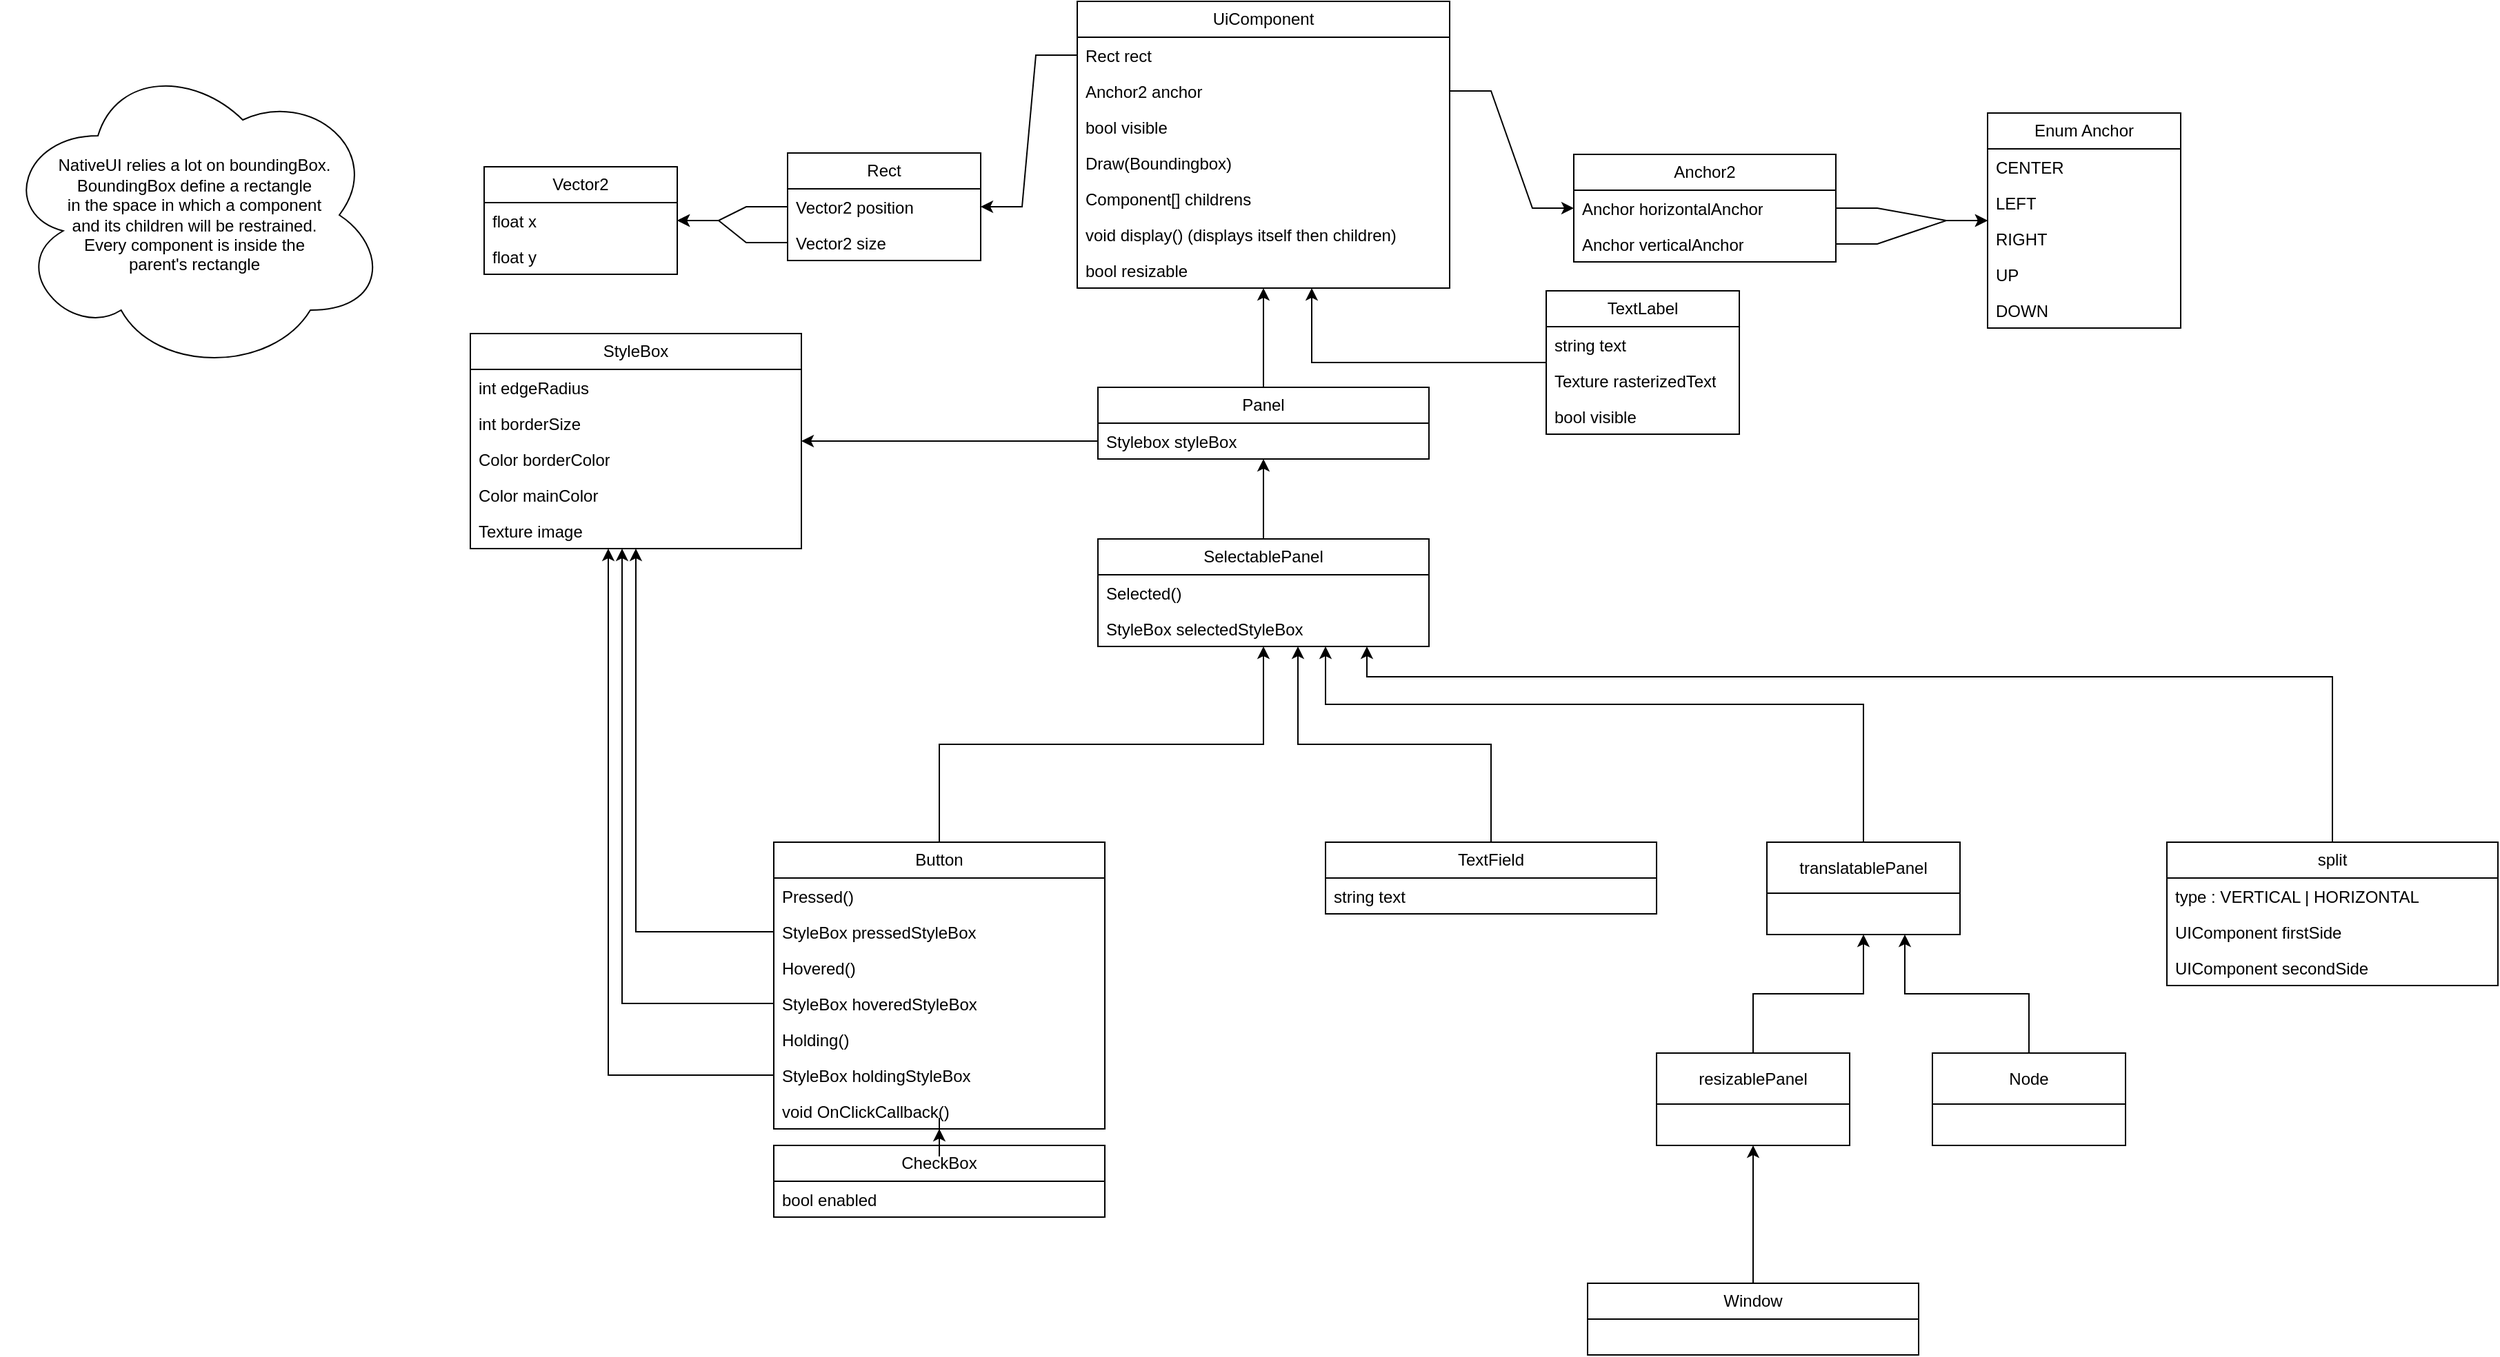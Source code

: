 <mxfile>
    <diagram name="Page-1" id="61QQNYsOokvxHtRcwMJi">
        <mxGraphModel dx="1634" dy="455" grid="1" gridSize="10" guides="1" tooltips="1" connect="1" arrows="1" fold="1" page="1" pageScale="1" pageWidth="850" pageHeight="1100" math="0" shadow="0">
            <root>
                <mxCell id="0"/>
                <mxCell id="1" parent="0"/>
                <mxCell id="XoRHC_QbsA-2lky1hKC4-15" value="UiComponent" style="swimlane;fontStyle=0;childLayout=stackLayout;horizontal=1;startSize=26;fillColor=none;horizontalStack=0;resizeParent=1;resizeParentMax=0;resizeLast=0;collapsible=1;marginBottom=0;whiteSpace=wrap;html=1;" parent="1" vertex="1">
                    <mxGeometry x="160" y="340" width="270" height="208" as="geometry">
                        <mxRectangle x="240" y="480" width="110" height="30" as="alternateBounds"/>
                    </mxGeometry>
                </mxCell>
                <mxCell id="XoRHC_QbsA-2lky1hKC4-16" value="Rect rect" style="text;strokeColor=none;fillColor=none;align=left;verticalAlign=top;spacingLeft=4;spacingRight=4;overflow=hidden;rotatable=0;points=[[0,0.5],[1,0.5]];portConstraint=eastwest;whiteSpace=wrap;html=1;" parent="XoRHC_QbsA-2lky1hKC4-15" vertex="1">
                    <mxGeometry y="26" width="270" height="26" as="geometry"/>
                </mxCell>
                <mxCell id="XoRHC_QbsA-2lky1hKC4-58" value="Anchor2 anchor" style="text;strokeColor=none;fillColor=none;align=left;verticalAlign=top;spacingLeft=4;spacingRight=4;overflow=hidden;rotatable=0;points=[[0,0.5],[1,0.5]];portConstraint=eastwest;whiteSpace=wrap;html=1;" parent="XoRHC_QbsA-2lky1hKC4-15" vertex="1">
                    <mxGeometry y="52" width="270" height="26" as="geometry"/>
                </mxCell>
                <mxCell id="XoRHC_QbsA-2lky1hKC4-107" value="bool visible" style="text;strokeColor=none;fillColor=none;align=left;verticalAlign=top;spacingLeft=4;spacingRight=4;overflow=hidden;rotatable=0;points=[[0,0.5],[1,0.5]];portConstraint=eastwest;whiteSpace=wrap;html=1;" parent="XoRHC_QbsA-2lky1hKC4-15" vertex="1">
                    <mxGeometry y="78" width="270" height="26" as="geometry"/>
                </mxCell>
                <mxCell id="XoRHC_QbsA-2lky1hKC4-167" value="Draw(Boundingbox)" style="text;strokeColor=none;fillColor=none;align=left;verticalAlign=top;spacingLeft=4;spacingRight=4;overflow=hidden;rotatable=0;points=[[0,0.5],[1,0.5]];portConstraint=eastwest;whiteSpace=wrap;html=1;" parent="XoRHC_QbsA-2lky1hKC4-15" vertex="1">
                    <mxGeometry y="104" width="270" height="26" as="geometry"/>
                </mxCell>
                <mxCell id="Bb4IU9_xLz3iMsSqxkmi-11" value="Component&lt;span style=&quot;background-color: transparent; color: light-dark(rgb(0, 0, 0), rgb(255, 255, 255));&quot;&gt;[] childrens&lt;/span&gt;" style="text;strokeColor=none;fillColor=none;align=left;verticalAlign=top;spacingLeft=4;spacingRight=4;overflow=hidden;rotatable=0;points=[[0,0.5],[1,0.5]];portConstraint=eastwest;whiteSpace=wrap;html=1;" parent="XoRHC_QbsA-2lky1hKC4-15" vertex="1">
                    <mxGeometry y="130" width="270" height="26" as="geometry"/>
                </mxCell>
                <mxCell id="Bb4IU9_xLz3iMsSqxkmi-10" value="void display() (displays itself then children)" style="text;strokeColor=none;fillColor=none;align=left;verticalAlign=top;spacingLeft=4;spacingRight=4;overflow=hidden;rotatable=0;points=[[0,0.5],[1,0.5]];portConstraint=eastwest;whiteSpace=wrap;html=1;" parent="XoRHC_QbsA-2lky1hKC4-15" vertex="1">
                    <mxGeometry y="156" width="270" height="26" as="geometry"/>
                </mxCell>
                <mxCell id="mE4-6PGoF6IPBuEBk4CF-1" value="bool&amp;nbsp;&lt;span style=&quot;background-color: transparent; color: light-dark(rgb(0, 0, 0), rgb(255, 255, 255));&quot;&gt;resizable&lt;/span&gt;" style="text;strokeColor=none;fillColor=none;align=left;verticalAlign=top;spacingLeft=4;spacingRight=4;overflow=hidden;rotatable=0;points=[[0,0.5],[1,0.5]];portConstraint=eastwest;whiteSpace=wrap;html=1;" parent="XoRHC_QbsA-2lky1hKC4-15" vertex="1">
                    <mxGeometry y="182" width="270" height="26" as="geometry"/>
                </mxCell>
                <mxCell id="XoRHC_QbsA-2lky1hKC4-19" value="R&lt;span style=&quot;background-color: transparent; color: light-dark(rgb(0, 0, 0), rgb(255, 255, 255));&quot;&gt;ect&lt;/span&gt;" style="swimlane;fontStyle=0;childLayout=stackLayout;horizontal=1;startSize=26;fillColor=none;horizontalStack=0;resizeParent=1;resizeParentMax=0;resizeLast=0;collapsible=1;marginBottom=0;whiteSpace=wrap;html=1;strokeColor=default;" parent="1" vertex="1">
                    <mxGeometry x="-50" y="450" width="140" height="78" as="geometry"/>
                </mxCell>
                <mxCell id="XoRHC_QbsA-2lky1hKC4-20" value="Vector2 position" style="text;strokeColor=none;fillColor=none;align=left;verticalAlign=top;spacingLeft=4;spacingRight=4;overflow=hidden;rotatable=0;points=[[0,0.5],[1,0.5]];portConstraint=eastwest;whiteSpace=wrap;html=1;" parent="XoRHC_QbsA-2lky1hKC4-19" vertex="1">
                    <mxGeometry y="26" width="140" height="26" as="geometry"/>
                </mxCell>
                <mxCell id="XoRHC_QbsA-2lky1hKC4-21" value="Vector2 size" style="text;strokeColor=none;fillColor=none;align=left;verticalAlign=top;spacingLeft=4;spacingRight=4;overflow=hidden;rotatable=0;points=[[0,0.5],[1,0.5]];portConstraint=eastwest;whiteSpace=wrap;html=1;" parent="XoRHC_QbsA-2lky1hKC4-19" vertex="1">
                    <mxGeometry y="52" width="140" height="26" as="geometry"/>
                </mxCell>
                <mxCell id="XoRHC_QbsA-2lky1hKC4-26" style="edgeStyle=entityRelationEdgeStyle;rounded=0;orthogonalLoop=1;jettySize=auto;html=1;entryX=1;entryY=0.5;entryDx=0;entryDy=0;" parent="1" source="XoRHC_QbsA-2lky1hKC4-16" target="XoRHC_QbsA-2lky1hKC4-20" edge="1">
                    <mxGeometry relative="1" as="geometry"/>
                </mxCell>
                <mxCell id="XoRHC_QbsA-2lky1hKC4-27" value="Vector2" style="swimlane;fontStyle=0;childLayout=stackLayout;horizontal=1;startSize=26;fillColor=none;horizontalStack=0;resizeParent=1;resizeParentMax=0;resizeLast=0;collapsible=1;marginBottom=0;whiteSpace=wrap;html=1;" parent="1" vertex="1">
                    <mxGeometry x="-270" y="460" width="140" height="78" as="geometry"/>
                </mxCell>
                <mxCell id="XoRHC_QbsA-2lky1hKC4-28" value="float x" style="text;strokeColor=none;fillColor=none;align=left;verticalAlign=top;spacingLeft=4;spacingRight=4;overflow=hidden;rotatable=0;points=[[0,0.5],[1,0.5]];portConstraint=eastwest;whiteSpace=wrap;html=1;" parent="XoRHC_QbsA-2lky1hKC4-27" vertex="1">
                    <mxGeometry y="26" width="140" height="26" as="geometry"/>
                </mxCell>
                <mxCell id="XoRHC_QbsA-2lky1hKC4-29" value="float y" style="text;strokeColor=none;fillColor=none;align=left;verticalAlign=top;spacingLeft=4;spacingRight=4;overflow=hidden;rotatable=0;points=[[0,0.5],[1,0.5]];portConstraint=eastwest;whiteSpace=wrap;html=1;" parent="XoRHC_QbsA-2lky1hKC4-27" vertex="1">
                    <mxGeometry y="52" width="140" height="26" as="geometry"/>
                </mxCell>
                <mxCell id="XoRHC_QbsA-2lky1hKC4-43" value="Anchor2" style="swimlane;fontStyle=0;childLayout=stackLayout;horizontal=1;startSize=26;fillColor=none;horizontalStack=0;resizeParent=1;resizeParentMax=0;resizeLast=0;collapsible=1;marginBottom=0;whiteSpace=wrap;html=1;" parent="1" vertex="1">
                    <mxGeometry x="520" y="451" width="190" height="78" as="geometry"/>
                </mxCell>
                <mxCell id="XoRHC_QbsA-2lky1hKC4-44" value="Anchor horizontalAnchor" style="text;strokeColor=none;fillColor=none;align=left;verticalAlign=top;spacingLeft=4;spacingRight=4;overflow=hidden;rotatable=0;points=[[0,0.5],[1,0.5]];portConstraint=eastwest;whiteSpace=wrap;html=1;" parent="XoRHC_QbsA-2lky1hKC4-43" vertex="1">
                    <mxGeometry y="26" width="190" height="26" as="geometry"/>
                </mxCell>
                <mxCell id="XoRHC_QbsA-2lky1hKC4-45" value="Anchor verticalAnchor" style="text;strokeColor=none;fillColor=none;align=left;verticalAlign=top;spacingLeft=4;spacingRight=4;overflow=hidden;rotatable=0;points=[[0,0.5],[1,0.5]];portConstraint=eastwest;whiteSpace=wrap;html=1;" parent="XoRHC_QbsA-2lky1hKC4-43" vertex="1">
                    <mxGeometry y="52" width="190" height="26" as="geometry"/>
                </mxCell>
                <mxCell id="XoRHC_QbsA-2lky1hKC4-47" value="Enum Anchor" style="swimlane;fontStyle=0;childLayout=stackLayout;horizontal=1;startSize=26;fillColor=none;horizontalStack=0;resizeParent=1;resizeParentMax=0;resizeLast=0;collapsible=1;marginBottom=0;whiteSpace=wrap;html=1;" parent="1" vertex="1">
                    <mxGeometry x="820" y="421" width="140" height="156" as="geometry"/>
                </mxCell>
                <mxCell id="XoRHC_QbsA-2lky1hKC4-48" value="CENTER" style="text;strokeColor=none;fillColor=none;align=left;verticalAlign=top;spacingLeft=4;spacingRight=4;overflow=hidden;rotatable=0;points=[[0,0.5],[1,0.5]];portConstraint=eastwest;whiteSpace=wrap;html=1;" parent="XoRHC_QbsA-2lky1hKC4-47" vertex="1">
                    <mxGeometry y="26" width="140" height="26" as="geometry"/>
                </mxCell>
                <mxCell id="XoRHC_QbsA-2lky1hKC4-49" value="LEFT" style="text;strokeColor=none;fillColor=none;align=left;verticalAlign=top;spacingLeft=4;spacingRight=4;overflow=hidden;rotatable=0;points=[[0,0.5],[1,0.5]];portConstraint=eastwest;whiteSpace=wrap;html=1;" parent="XoRHC_QbsA-2lky1hKC4-47" vertex="1">
                    <mxGeometry y="52" width="140" height="26" as="geometry"/>
                </mxCell>
                <mxCell id="XoRHC_QbsA-2lky1hKC4-50" value="RIGHT" style="text;strokeColor=none;fillColor=none;align=left;verticalAlign=top;spacingLeft=4;spacingRight=4;overflow=hidden;rotatable=0;points=[[0,0.5],[1,0.5]];portConstraint=eastwest;whiteSpace=wrap;html=1;" parent="XoRHC_QbsA-2lky1hKC4-47" vertex="1">
                    <mxGeometry y="78" width="140" height="26" as="geometry"/>
                </mxCell>
                <mxCell id="XoRHC_QbsA-2lky1hKC4-52" value="UP" style="text;strokeColor=none;fillColor=none;align=left;verticalAlign=top;spacingLeft=4;spacingRight=4;overflow=hidden;rotatable=0;points=[[0,0.5],[1,0.5]];portConstraint=eastwest;whiteSpace=wrap;html=1;" parent="XoRHC_QbsA-2lky1hKC4-47" vertex="1">
                    <mxGeometry y="104" width="140" height="26" as="geometry"/>
                </mxCell>
                <mxCell id="XoRHC_QbsA-2lky1hKC4-51" value="DOWN" style="text;strokeColor=none;fillColor=none;align=left;verticalAlign=top;spacingLeft=4;spacingRight=4;overflow=hidden;rotatable=0;points=[[0,0.5],[1,0.5]];portConstraint=eastwest;whiteSpace=wrap;html=1;" parent="XoRHC_QbsA-2lky1hKC4-47" vertex="1">
                    <mxGeometry y="130" width="140" height="26" as="geometry"/>
                </mxCell>
                <mxCell id="XoRHC_QbsA-2lky1hKC4-54" style="edgeStyle=entityRelationEdgeStyle;rounded=0;orthogonalLoop=1;jettySize=auto;html=1;" parent="1" source="XoRHC_QbsA-2lky1hKC4-44" target="XoRHC_QbsA-2lky1hKC4-47" edge="1">
                    <mxGeometry relative="1" as="geometry"/>
                </mxCell>
                <mxCell id="XoRHC_QbsA-2lky1hKC4-55" style="edgeStyle=entityRelationEdgeStyle;rounded=0;orthogonalLoop=1;jettySize=auto;html=1;" parent="1" source="XoRHC_QbsA-2lky1hKC4-45" target="XoRHC_QbsA-2lky1hKC4-47" edge="1">
                    <mxGeometry relative="1" as="geometry"/>
                </mxCell>
                <mxCell id="XoRHC_QbsA-2lky1hKC4-56" style="edgeStyle=entityRelationEdgeStyle;rounded=0;orthogonalLoop=1;jettySize=auto;html=1;" parent="1" source="XoRHC_QbsA-2lky1hKC4-21" target="XoRHC_QbsA-2lky1hKC4-27" edge="1">
                    <mxGeometry relative="1" as="geometry"/>
                </mxCell>
                <mxCell id="XoRHC_QbsA-2lky1hKC4-57" style="edgeStyle=entityRelationEdgeStyle;rounded=0;orthogonalLoop=1;jettySize=auto;html=1;" parent="1" source="XoRHC_QbsA-2lky1hKC4-20" target="XoRHC_QbsA-2lky1hKC4-27" edge="1">
                    <mxGeometry relative="1" as="geometry"/>
                </mxCell>
                <mxCell id="XoRHC_QbsA-2lky1hKC4-59" style="edgeStyle=entityRelationEdgeStyle;rounded=0;orthogonalLoop=1;jettySize=auto;html=1;" parent="1" source="XoRHC_QbsA-2lky1hKC4-58" target="XoRHC_QbsA-2lky1hKC4-43" edge="1">
                    <mxGeometry relative="1" as="geometry"/>
                </mxCell>
                <mxCell id="XoRHC_QbsA-2lky1hKC4-91" value="" style="edgeStyle=orthogonalEdgeStyle;rounded=0;orthogonalLoop=1;jettySize=auto;html=1;" parent="1" source="XoRHC_QbsA-2lky1hKC4-89" target="XoRHC_QbsA-2lky1hKC4-15" edge="1">
                    <mxGeometry relative="1" as="geometry">
                        <mxPoint x="425" y="682" as="targetPoint"/>
                    </mxGeometry>
                </mxCell>
                <mxCell id="XoRHC_QbsA-2lky1hKC4-89" value="Panel" style="swimlane;fontStyle=0;childLayout=stackLayout;horizontal=1;startSize=26;fillColor=none;horizontalStack=0;resizeParent=1;resizeParentMax=0;resizeLast=0;collapsible=1;marginBottom=0;whiteSpace=wrap;html=1;" parent="1" vertex="1">
                    <mxGeometry x="175" y="620" width="240" height="52" as="geometry"/>
                </mxCell>
                <mxCell id="XoRHC_QbsA-2lky1hKC4-90" value="Stylebox styleBox" style="text;strokeColor=none;fillColor=none;align=left;verticalAlign=top;spacingLeft=4;spacingRight=4;overflow=hidden;rotatable=0;points=[[0,0.5],[1,0.5]];portConstraint=eastwest;whiteSpace=wrap;html=1;" parent="XoRHC_QbsA-2lky1hKC4-89" vertex="1">
                    <mxGeometry y="26" width="240" height="26" as="geometry"/>
                </mxCell>
                <mxCell id="XoRHC_QbsA-2lky1hKC4-96" value="StyleBox" style="swimlane;fontStyle=0;childLayout=stackLayout;horizontal=1;startSize=26;fillColor=none;horizontalStack=0;resizeParent=1;resizeParentMax=0;resizeLast=0;collapsible=1;marginBottom=0;whiteSpace=wrap;html=1;" parent="1" vertex="1">
                    <mxGeometry x="-280" y="581" width="240" height="156" as="geometry"/>
                </mxCell>
                <mxCell id="XoRHC_QbsA-2lky1hKC4-97" value="int edgeRadius" style="text;strokeColor=none;fillColor=none;align=left;verticalAlign=top;spacingLeft=4;spacingRight=4;overflow=hidden;rotatable=0;points=[[0,0.5],[1,0.5]];portConstraint=eastwest;whiteSpace=wrap;html=1;" parent="XoRHC_QbsA-2lky1hKC4-96" vertex="1">
                    <mxGeometry y="26" width="240" height="26" as="geometry"/>
                </mxCell>
                <mxCell id="XoRHC_QbsA-2lky1hKC4-122" value="int borderSize" style="text;strokeColor=none;fillColor=none;align=left;verticalAlign=top;spacingLeft=4;spacingRight=4;overflow=hidden;rotatable=0;points=[[0,0.5],[1,0.5]];portConstraint=eastwest;whiteSpace=wrap;html=1;" parent="XoRHC_QbsA-2lky1hKC4-96" vertex="1">
                    <mxGeometry y="52" width="240" height="26" as="geometry"/>
                </mxCell>
                <mxCell id="XoRHC_QbsA-2lky1hKC4-124" value="Color borderColor" style="text;strokeColor=none;fillColor=none;align=left;verticalAlign=top;spacingLeft=4;spacingRight=4;overflow=hidden;rotatable=0;points=[[0,0.5],[1,0.5]];portConstraint=eastwest;whiteSpace=wrap;html=1;" parent="XoRHC_QbsA-2lky1hKC4-96" vertex="1">
                    <mxGeometry y="78" width="240" height="26" as="geometry"/>
                </mxCell>
                <mxCell id="XoRHC_QbsA-2lky1hKC4-125" value="Color mainColor" style="text;strokeColor=none;fillColor=none;align=left;verticalAlign=top;spacingLeft=4;spacingRight=4;overflow=hidden;rotatable=0;points=[[0,0.5],[1,0.5]];portConstraint=eastwest;whiteSpace=wrap;html=1;" parent="XoRHC_QbsA-2lky1hKC4-96" vertex="1">
                    <mxGeometry y="104" width="240" height="26" as="geometry"/>
                </mxCell>
                <mxCell id="XoRHC_QbsA-2lky1hKC4-166" value="Texture image" style="text;strokeColor=none;fillColor=none;align=left;verticalAlign=top;spacingLeft=4;spacingRight=4;overflow=hidden;rotatable=0;points=[[0,0.5],[1,0.5]];portConstraint=eastwest;whiteSpace=wrap;html=1;" parent="XoRHC_QbsA-2lky1hKC4-96" vertex="1">
                    <mxGeometry y="130" width="240" height="26" as="geometry"/>
                </mxCell>
                <mxCell id="XoRHC_QbsA-2lky1hKC4-137" value="" style="edgeStyle=orthogonalEdgeStyle;rounded=0;orthogonalLoop=1;jettySize=auto;html=1;" parent="1" source="XoRHC_QbsA-2lky1hKC4-130" target="XoRHC_QbsA-2lky1hKC4-99" edge="1">
                    <mxGeometry relative="1" as="geometry"/>
                </mxCell>
                <mxCell id="XoRHC_QbsA-2lky1hKC4-148" value="" style="edgeStyle=orthogonalEdgeStyle;rounded=0;orthogonalLoop=1;jettySize=auto;html=1;" parent="1" source="XoRHC_QbsA-2lky1hKC4-99" target="XoRHC_QbsA-2lky1hKC4-141" edge="1">
                    <mxGeometry relative="1" as="geometry"/>
                </mxCell>
                <mxCell id="XoRHC_QbsA-2lky1hKC4-99" value="Button" style="swimlane;fontStyle=0;childLayout=stackLayout;horizontal=1;startSize=26;fillColor=none;horizontalStack=0;resizeParent=1;resizeParentMax=0;resizeLast=0;collapsible=1;marginBottom=0;whiteSpace=wrap;html=1;" parent="1" vertex="1">
                    <mxGeometry x="-60" y="950" width="240" height="208" as="geometry"/>
                </mxCell>
                <mxCell id="XoRHC_QbsA-2lky1hKC4-100" value="Pressed()" style="text;strokeColor=none;fillColor=none;align=left;verticalAlign=top;spacingLeft=4;spacingRight=4;overflow=hidden;rotatable=0;points=[[0,0.5],[1,0.5]];portConstraint=eastwest;whiteSpace=wrap;html=1;" parent="XoRHC_QbsA-2lky1hKC4-99" vertex="1">
                    <mxGeometry y="26" width="240" height="26" as="geometry"/>
                </mxCell>
                <mxCell id="XoRHC_QbsA-2lky1hKC4-104" value="StyleBox pressedStyleBox" style="text;strokeColor=none;fillColor=none;align=left;verticalAlign=top;spacingLeft=4;spacingRight=4;overflow=hidden;rotatable=0;points=[[0,0.5],[1,0.5]];portConstraint=eastwest;whiteSpace=wrap;html=1;" parent="XoRHC_QbsA-2lky1hKC4-99" vertex="1">
                    <mxGeometry y="52" width="240" height="26" as="geometry"/>
                </mxCell>
                <mxCell id="XoRHC_QbsA-2lky1hKC4-103" value="Hovered()" style="text;strokeColor=none;fillColor=none;align=left;verticalAlign=top;spacingLeft=4;spacingRight=4;overflow=hidden;rotatable=0;points=[[0,0.5],[1,0.5]];portConstraint=eastwest;whiteSpace=wrap;html=1;" parent="XoRHC_QbsA-2lky1hKC4-99" vertex="1">
                    <mxGeometry y="78" width="240" height="26" as="geometry"/>
                </mxCell>
                <mxCell id="XoRHC_QbsA-2lky1hKC4-105" value="StyleBox hoveredStyleBox" style="text;strokeColor=none;fillColor=none;align=left;verticalAlign=top;spacingLeft=4;spacingRight=4;overflow=hidden;rotatable=0;points=[[0,0.5],[1,0.5]];portConstraint=eastwest;whiteSpace=wrap;html=1;" parent="XoRHC_QbsA-2lky1hKC4-99" vertex="1">
                    <mxGeometry y="104" width="240" height="26" as="geometry"/>
                </mxCell>
                <mxCell id="XoRHC_QbsA-2lky1hKC4-102" value="Holding()" style="text;strokeColor=none;fillColor=none;align=left;verticalAlign=top;spacingLeft=4;spacingRight=4;overflow=hidden;rotatable=0;points=[[0,0.5],[1,0.5]];portConstraint=eastwest;whiteSpace=wrap;html=1;" parent="XoRHC_QbsA-2lky1hKC4-99" vertex="1">
                    <mxGeometry y="130" width="240" height="26" as="geometry"/>
                </mxCell>
                <mxCell id="XoRHC_QbsA-2lky1hKC4-106" value="StyleBox holdingStyleBox" style="text;strokeColor=none;fillColor=none;align=left;verticalAlign=top;spacingLeft=4;spacingRight=4;overflow=hidden;rotatable=0;points=[[0,0.5],[1,0.5]];portConstraint=eastwest;whiteSpace=wrap;html=1;" parent="XoRHC_QbsA-2lky1hKC4-99" vertex="1">
                    <mxGeometry y="156" width="240" height="26" as="geometry"/>
                </mxCell>
                <mxCell id="Dg74BHV2uURqqnwilg7l-1" value="void OnClickCallback()" style="text;strokeColor=none;fillColor=none;align=left;verticalAlign=top;spacingLeft=4;spacingRight=4;overflow=hidden;rotatable=0;points=[[0,0.5],[1,0.5]];portConstraint=eastwest;whiteSpace=wrap;html=1;" parent="XoRHC_QbsA-2lky1hKC4-99" vertex="1">
                    <mxGeometry y="182" width="240" height="26" as="geometry"/>
                </mxCell>
                <mxCell id="XoRHC_QbsA-2lky1hKC4-109" style="edgeStyle=orthogonalEdgeStyle;rounded=0;orthogonalLoop=1;jettySize=auto;html=1;" parent="1" source="XoRHC_QbsA-2lky1hKC4-90" target="XoRHC_QbsA-2lky1hKC4-96" edge="1">
                    <mxGeometry relative="1" as="geometry"/>
                </mxCell>
                <mxCell id="XoRHC_QbsA-2lky1hKC4-130" value="CheckBox" style="swimlane;fontStyle=0;childLayout=stackLayout;horizontal=1;startSize=26;fillColor=none;horizontalStack=0;resizeParent=1;resizeParentMax=0;resizeLast=0;collapsible=1;marginBottom=0;whiteSpace=wrap;html=1;" parent="1" vertex="1">
                    <mxGeometry x="-60" y="1170" width="240" height="52" as="geometry"/>
                </mxCell>
                <mxCell id="XoRHC_QbsA-2lky1hKC4-131" value="bool enabled" style="text;strokeColor=none;fillColor=none;align=left;verticalAlign=top;spacingLeft=4;spacingRight=4;overflow=hidden;rotatable=0;points=[[0,0.5],[1,0.5]];portConstraint=eastwest;whiteSpace=wrap;html=1;" parent="XoRHC_QbsA-2lky1hKC4-130" vertex="1">
                    <mxGeometry y="26" width="240" height="26" as="geometry"/>
                </mxCell>
                <mxCell id="XoRHC_QbsA-2lky1hKC4-149" style="edgeStyle=orthogonalEdgeStyle;rounded=0;orthogonalLoop=1;jettySize=auto;html=1;" parent="1" source="XoRHC_QbsA-2lky1hKC4-141" target="XoRHC_QbsA-2lky1hKC4-89" edge="1">
                    <mxGeometry relative="1" as="geometry"/>
                </mxCell>
                <mxCell id="XoRHC_QbsA-2lky1hKC4-153" value="" style="edgeStyle=orthogonalEdgeStyle;rounded=0;orthogonalLoop=1;jettySize=auto;html=1;" parent="1" source="XoRHC_QbsA-2lky1hKC4-150" target="XoRHC_QbsA-2lky1hKC4-141" edge="1">
                    <mxGeometry relative="1" as="geometry">
                        <Array as="points">
                            <mxPoint x="460" y="879"/>
                            <mxPoint x="320" y="879"/>
                        </Array>
                    </mxGeometry>
                </mxCell>
                <mxCell id="XoRHC_QbsA-2lky1hKC4-141" value="SelectablePanel" style="swimlane;fontStyle=0;childLayout=stackLayout;horizontal=1;startSize=26;fillColor=none;horizontalStack=0;resizeParent=1;resizeParentMax=0;resizeLast=0;collapsible=1;marginBottom=0;whiteSpace=wrap;html=1;" parent="1" vertex="1">
                    <mxGeometry x="175" y="730" width="240" height="78" as="geometry"/>
                </mxCell>
                <mxCell id="XoRHC_QbsA-2lky1hKC4-142" value="Selected()" style="text;strokeColor=none;fillColor=none;align=left;verticalAlign=top;spacingLeft=4;spacingRight=4;overflow=hidden;rotatable=0;points=[[0,0.5],[1,0.5]];portConstraint=eastwest;whiteSpace=wrap;html=1;" parent="XoRHC_QbsA-2lky1hKC4-141" vertex="1">
                    <mxGeometry y="26" width="240" height="26" as="geometry"/>
                </mxCell>
                <mxCell id="XoRHC_QbsA-2lky1hKC4-143" value="StyleBox selectedStyleBox" style="text;strokeColor=none;fillColor=none;align=left;verticalAlign=top;spacingLeft=4;spacingRight=4;overflow=hidden;rotatable=0;points=[[0,0.5],[1,0.5]];portConstraint=eastwest;whiteSpace=wrap;html=1;" parent="XoRHC_QbsA-2lky1hKC4-141" vertex="1">
                    <mxGeometry y="52" width="240" height="26" as="geometry"/>
                </mxCell>
                <mxCell id="XoRHC_QbsA-2lky1hKC4-150" value="TextField" style="swimlane;fontStyle=0;childLayout=stackLayout;horizontal=1;startSize=26;fillColor=none;horizontalStack=0;resizeParent=1;resizeParentMax=0;resizeLast=0;collapsible=1;marginBottom=0;whiteSpace=wrap;html=1;" parent="1" vertex="1">
                    <mxGeometry x="340" y="950" width="240" height="52" as="geometry"/>
                </mxCell>
                <mxCell id="XoRHC_QbsA-2lky1hKC4-151" value="string text" style="text;strokeColor=none;fillColor=none;align=left;verticalAlign=top;spacingLeft=4;spacingRight=4;overflow=hidden;rotatable=0;points=[[0,0.5],[1,0.5]];portConstraint=eastwest;whiteSpace=wrap;html=1;" parent="XoRHC_QbsA-2lky1hKC4-150" vertex="1">
                    <mxGeometry y="26" width="240" height="26" as="geometry"/>
                </mxCell>
                <mxCell id="Bb4IU9_xLz3iMsSqxkmi-14" style="edgeStyle=orthogonalEdgeStyle;rounded=0;orthogonalLoop=1;jettySize=auto;html=1;" parent="1" source="XoRHC_QbsA-2lky1hKC4-157" target="Bb4IU9_xLz3iMsSqxkmi-9" edge="1">
                    <mxGeometry relative="1" as="geometry"/>
                </mxCell>
                <mxCell id="XoRHC_QbsA-2lky1hKC4-157" value="Window" style="swimlane;fontStyle=0;childLayout=stackLayout;horizontal=1;startSize=26;fillColor=none;horizontalStack=0;resizeParent=1;resizeParentMax=0;resizeLast=0;collapsible=1;marginBottom=0;whiteSpace=wrap;html=1;" parent="1" vertex="1">
                    <mxGeometry x="530" y="1270" width="240" height="52" as="geometry"/>
                </mxCell>
                <mxCell id="XoRHC_QbsA-2lky1hKC4-165" style="edgeStyle=orthogonalEdgeStyle;rounded=0;orthogonalLoop=1;jettySize=auto;html=1;" parent="1" source="XoRHC_QbsA-2lky1hKC4-161" target="XoRHC_QbsA-2lky1hKC4-15" edge="1">
                    <mxGeometry relative="1" as="geometry">
                        <Array as="points">
                            <mxPoint x="330" y="602"/>
                        </Array>
                    </mxGeometry>
                </mxCell>
                <mxCell id="XoRHC_QbsA-2lky1hKC4-161" value="TextLabel" style="swimlane;fontStyle=0;childLayout=stackLayout;horizontal=1;startSize=26;fillColor=none;horizontalStack=0;resizeParent=1;resizeParentMax=0;resizeLast=0;collapsible=1;marginBottom=0;whiteSpace=wrap;html=1;" parent="1" vertex="1">
                    <mxGeometry x="500" y="550" width="140" height="104" as="geometry">
                        <mxRectangle x="240" y="480" width="110" height="30" as="alternateBounds"/>
                    </mxGeometry>
                </mxCell>
                <mxCell id="XoRHC_QbsA-2lky1hKC4-162" value="string text" style="text;strokeColor=none;fillColor=none;align=left;verticalAlign=top;spacingLeft=4;spacingRight=4;overflow=hidden;rotatable=0;points=[[0,0.5],[1,0.5]];portConstraint=eastwest;whiteSpace=wrap;html=1;" parent="XoRHC_QbsA-2lky1hKC4-161" vertex="1">
                    <mxGeometry y="26" width="140" height="26" as="geometry"/>
                </mxCell>
                <mxCell id="XoRHC_QbsA-2lky1hKC4-163" value="Texture rasterizedText" style="text;strokeColor=none;fillColor=none;align=left;verticalAlign=top;spacingLeft=4;spacingRight=4;overflow=hidden;rotatable=0;points=[[0,0.5],[1,0.5]];portConstraint=eastwest;whiteSpace=wrap;html=1;" parent="XoRHC_QbsA-2lky1hKC4-161" vertex="1">
                    <mxGeometry y="52" width="140" height="26" as="geometry"/>
                </mxCell>
                <mxCell id="XoRHC_QbsA-2lky1hKC4-164" value="bool visible" style="text;strokeColor=none;fillColor=none;align=left;verticalAlign=top;spacingLeft=4;spacingRight=4;overflow=hidden;rotatable=0;points=[[0,0.5],[1,0.5]];portConstraint=eastwest;whiteSpace=wrap;html=1;" parent="XoRHC_QbsA-2lky1hKC4-161" vertex="1">
                    <mxGeometry y="78" width="140" height="26" as="geometry"/>
                </mxCell>
                <mxCell id="Bb4IU9_xLz3iMsSqxkmi-7" style="edgeStyle=orthogonalEdgeStyle;rounded=0;orthogonalLoop=1;jettySize=auto;html=1;" parent="1" source="Bb4IU9_xLz3iMsSqxkmi-3" target="XoRHC_QbsA-2lky1hKC4-141" edge="1">
                    <mxGeometry relative="1" as="geometry">
                        <mxPoint x="380" y="830" as="targetPoint"/>
                        <Array as="points">
                            <mxPoint x="730" y="850"/>
                            <mxPoint x="340" y="850"/>
                        </Array>
                    </mxGeometry>
                </mxCell>
                <mxCell id="Bb4IU9_xLz3iMsSqxkmi-3" value="translatablePanel" style="swimlane;fontStyle=0;childLayout=stackLayout;horizontal=1;startSize=37;horizontalStack=0;resizeParent=1;resizeParentMax=0;resizeLast=0;collapsible=1;marginBottom=0;whiteSpace=wrap;html=1;" parent="1" vertex="1">
                    <mxGeometry x="660" y="950" width="140" height="67" as="geometry"/>
                </mxCell>
                <mxCell id="Bb4IU9_xLz3iMsSqxkmi-12" style="edgeStyle=orthogonalEdgeStyle;rounded=0;orthogonalLoop=1;jettySize=auto;html=1;" parent="1" source="Bb4IU9_xLz3iMsSqxkmi-9" target="Bb4IU9_xLz3iMsSqxkmi-3" edge="1">
                    <mxGeometry relative="1" as="geometry"/>
                </mxCell>
                <mxCell id="Bb4IU9_xLz3iMsSqxkmi-9" value="resizablePanel" style="swimlane;fontStyle=0;childLayout=stackLayout;horizontal=1;startSize=37;horizontalStack=0;resizeParent=1;resizeParentMax=0;resizeLast=0;collapsible=1;marginBottom=0;whiteSpace=wrap;html=1;" parent="1" vertex="1">
                    <mxGeometry x="580" y="1103" width="140" height="67" as="geometry"/>
                </mxCell>
                <mxCell id="Bb4IU9_xLz3iMsSqxkmi-16" style="edgeStyle=orthogonalEdgeStyle;rounded=0;orthogonalLoop=1;jettySize=auto;html=1;" parent="1" source="Bb4IU9_xLz3iMsSqxkmi-15" target="Bb4IU9_xLz3iMsSqxkmi-3" edge="1">
                    <mxGeometry relative="1" as="geometry">
                        <Array as="points">
                            <mxPoint x="850" y="1060"/>
                            <mxPoint x="760" y="1060"/>
                        </Array>
                    </mxGeometry>
                </mxCell>
                <mxCell id="Bb4IU9_xLz3iMsSqxkmi-15" value="Node" style="swimlane;fontStyle=0;childLayout=stackLayout;horizontal=1;startSize=37;horizontalStack=0;resizeParent=1;resizeParentMax=0;resizeLast=0;collapsible=1;marginBottom=0;whiteSpace=wrap;html=1;" parent="1" vertex="1">
                    <mxGeometry x="780" y="1103" width="140" height="67" as="geometry"/>
                </mxCell>
                <mxCell id="Bb4IU9_xLz3iMsSqxkmi-17" style="edgeStyle=orthogonalEdgeStyle;rounded=0;orthogonalLoop=1;jettySize=auto;html=1;" parent="1" source="XoRHC_QbsA-2lky1hKC4-104" target="XoRHC_QbsA-2lky1hKC4-96" edge="1">
                    <mxGeometry relative="1" as="geometry"/>
                </mxCell>
                <mxCell id="Bb4IU9_xLz3iMsSqxkmi-18" style="edgeStyle=orthogonalEdgeStyle;rounded=0;orthogonalLoop=1;jettySize=auto;html=1;" parent="1" source="XoRHC_QbsA-2lky1hKC4-105" target="XoRHC_QbsA-2lky1hKC4-96" edge="1">
                    <mxGeometry relative="1" as="geometry">
                        <Array as="points">
                            <mxPoint x="-170" y="1067"/>
                        </Array>
                    </mxGeometry>
                </mxCell>
                <mxCell id="Bb4IU9_xLz3iMsSqxkmi-19" style="edgeStyle=orthogonalEdgeStyle;rounded=0;orthogonalLoop=1;jettySize=auto;html=1;" parent="1" source="XoRHC_QbsA-2lky1hKC4-106" target="XoRHC_QbsA-2lky1hKC4-96" edge="1">
                    <mxGeometry relative="1" as="geometry">
                        <Array as="points">
                            <mxPoint x="-180" y="1119"/>
                        </Array>
                    </mxGeometry>
                </mxCell>
                <mxCell id="3" style="edgeStyle=orthogonalEdgeStyle;html=1;rounded=0;" parent="1" source="6" target="XoRHC_QbsA-2lky1hKC4-141" edge="1">
                    <mxGeometry relative="1" as="geometry">
                        <mxPoint x="1050" y="950" as="sourcePoint"/>
                        <Array as="points">
                            <mxPoint x="370" y="830"/>
                        </Array>
                    </mxGeometry>
                </mxCell>
                <mxCell id="6" value="split" style="swimlane;fontStyle=0;childLayout=stackLayout;horizontal=1;startSize=26;fillColor=none;horizontalStack=0;resizeParent=1;resizeParentMax=0;resizeLast=0;collapsible=1;marginBottom=0;whiteSpace=wrap;html=1;" parent="1" vertex="1">
                    <mxGeometry x="950" y="950" width="240" height="104" as="geometry"/>
                </mxCell>
                <mxCell id="7" value="type : VERTICAL | HORIZONTAL" style="text;strokeColor=none;fillColor=none;align=left;verticalAlign=top;spacingLeft=4;spacingRight=4;overflow=hidden;rotatable=0;points=[[0,0.5],[1,0.5]];portConstraint=eastwest;whiteSpace=wrap;html=1;" parent="6" vertex="1">
                    <mxGeometry y="26" width="240" height="26" as="geometry"/>
                </mxCell>
                <mxCell id="8" value="&lt;div style=&quot;text-align: center;&quot;&gt;UIComponent firstSide&lt;/div&gt;" style="text;strokeColor=none;fillColor=none;align=left;verticalAlign=top;spacingLeft=4;spacingRight=4;overflow=hidden;rotatable=0;points=[[0,0.5],[1,0.5]];portConstraint=eastwest;whiteSpace=wrap;html=1;" vertex="1" parent="6">
                    <mxGeometry y="52" width="240" height="26" as="geometry"/>
                </mxCell>
                <mxCell id="9" value="UIComponent secondSide" style="text;strokeColor=none;fillColor=none;align=left;verticalAlign=top;spacingLeft=4;spacingRight=4;overflow=hidden;rotatable=0;points=[[0,0.5],[1,0.5]];portConstraint=eastwest;whiteSpace=wrap;html=1;" vertex="1" parent="6">
                    <mxGeometry y="78" width="240" height="26" as="geometry"/>
                </mxCell>
                <mxCell id="10" value="NativeUI relies a lot on boundingBox.&lt;div&gt;BoundingBox define a rectangle&lt;/div&gt;&lt;div&gt;in the space in which a component&lt;/div&gt;&lt;div&gt;and its children will be restrained.&lt;/div&gt;&lt;div&gt;Every component is inside the&lt;/div&gt;&lt;div&gt;parent&#39;s rectangle&lt;/div&gt;" style="ellipse;shape=cloud;whiteSpace=wrap;html=1;" vertex="1" parent="1">
                    <mxGeometry x="-620" y="380" width="280" height="230" as="geometry"/>
                </mxCell>
            </root>
        </mxGraphModel>
    </diagram>
</mxfile>